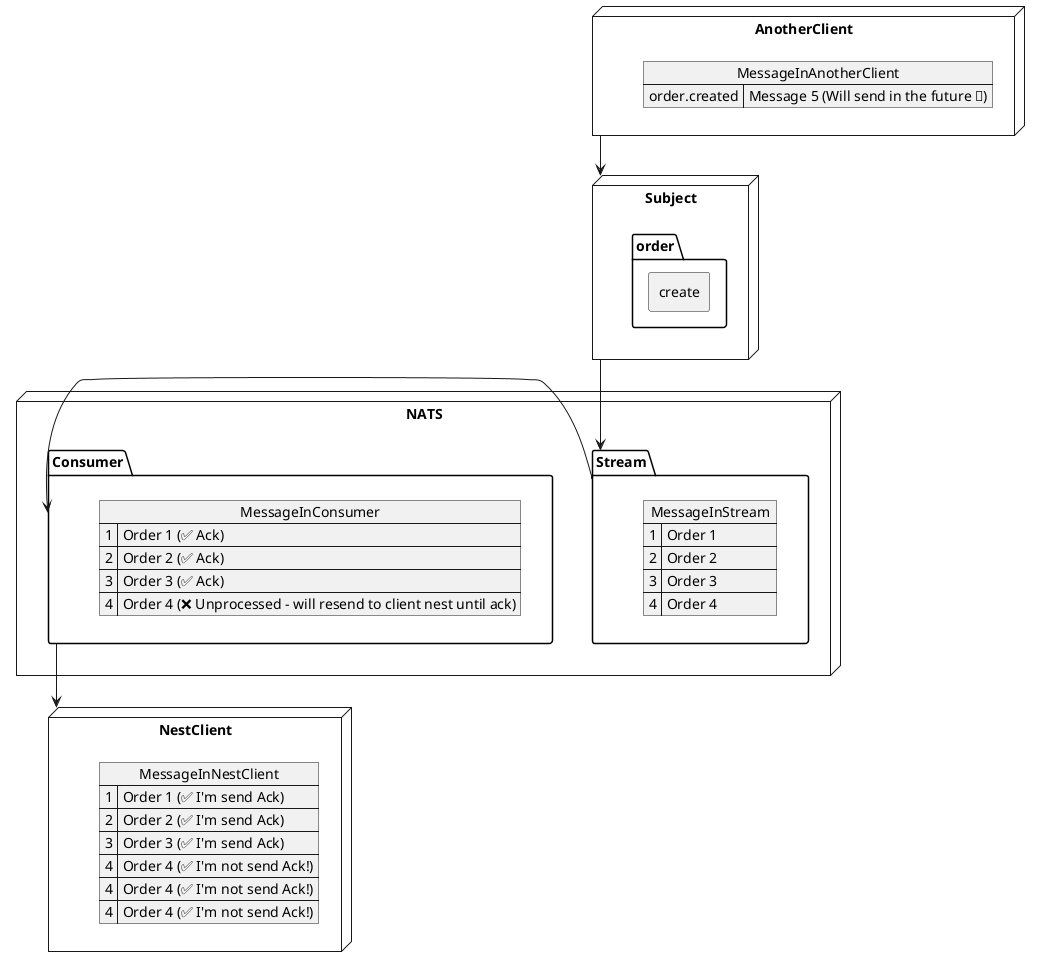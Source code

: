@startuml Ilustration
node NATS {
  package Stream {
    json MessageInStream {
      "1":"Order 1",
      "2":"Order 2",
      "3":"Order 3",
      "4":"Order 4"
    }
  }

  package Consumer {
    json MessageInConsumer {
      "1":"Order 1 (✅ Ack)",
      "2":"Order 2 (✅ Ack)",
      "3":"Order 3 (✅ Ack)",
      "4":"Order 4 (❌ Unprocessed - will resend to client nest until ack)"
    }
  }
}

node Subject {
  rectangle order.create {

  }
}

node AnotherClient {
  json MessageInAnotherClient {
    "order.created":"Message 5 (Will send in the future 🚀)"
  }
}

node NestClient {
  json MessageInNestClient {
    "1":"Order 1 (✅ I'm send Ack)",
    "2":"Order 2 (✅ I'm send Ack)",
    "3":"Order 3 (✅ I'm send Ack)",
    "4":"Order 4 (✅ I'm not send Ack!)",
    "4":"Order 4 (✅ I'm not send Ack!)",
    "4":"Order 4 (✅ I'm not send Ack!)"
  }
}

Consumer --> NestClient
AnotherClient --> Subject
Subject --> Stream
Stream -> Consumer
@enduml